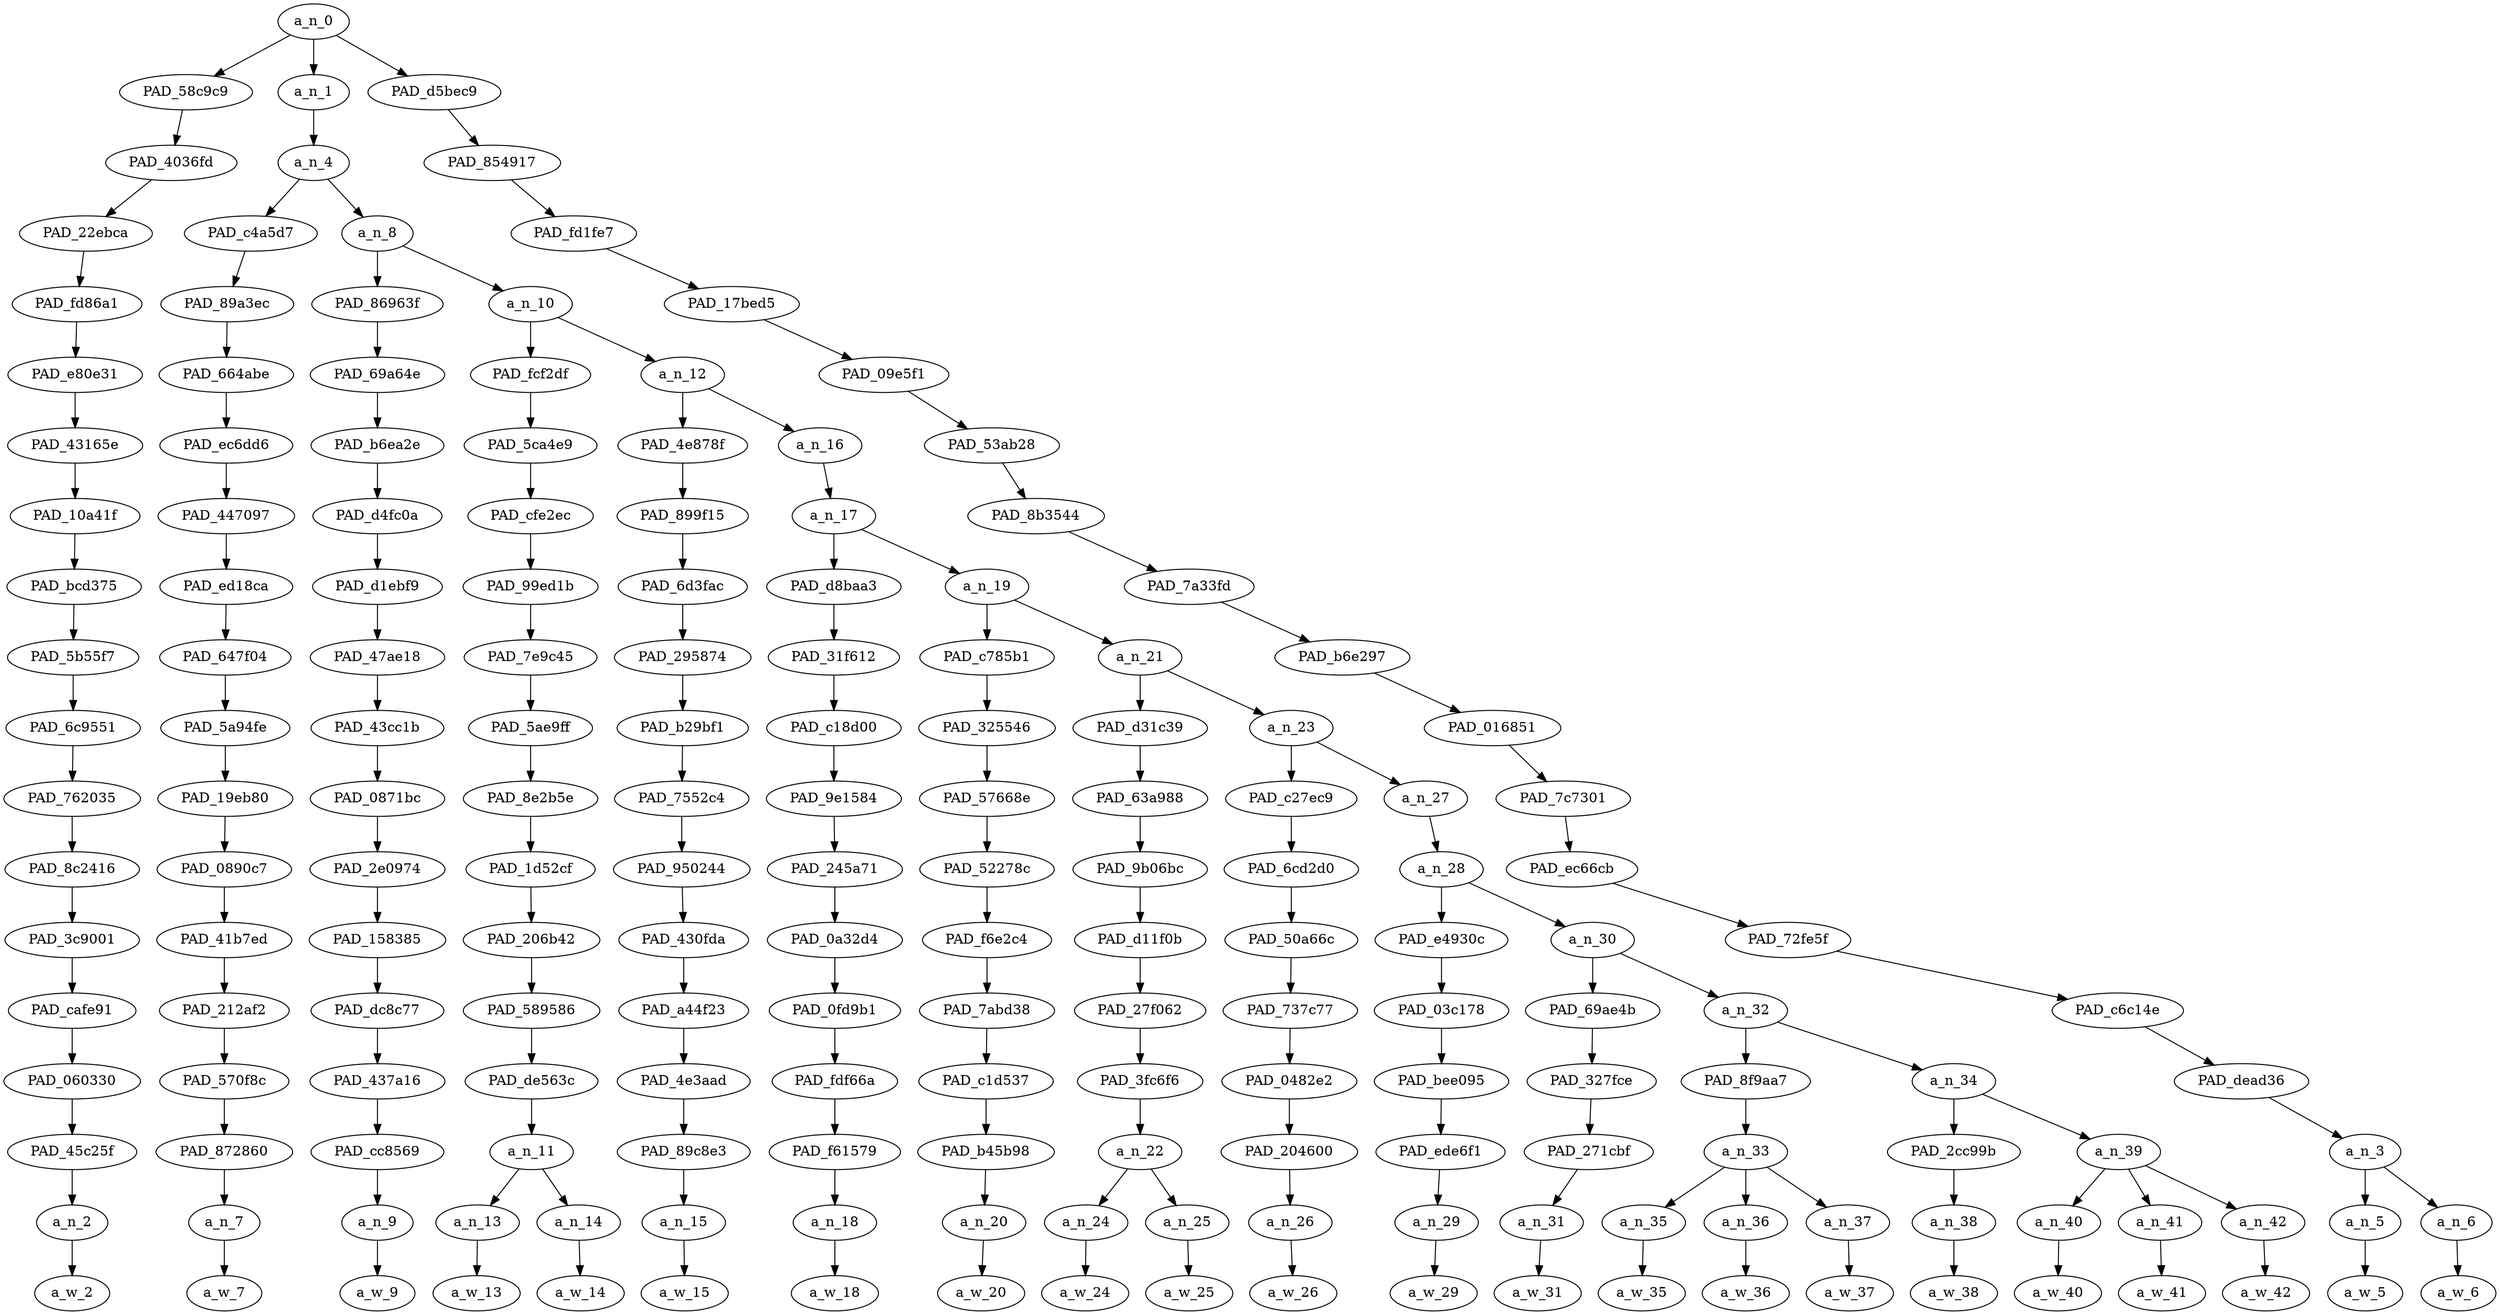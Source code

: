 strict digraph "" {
	a_n_0	[div_dir=1,
		index=0,
		level=18,
		pos="13.56689453125,18!",
		text_span="[0, 1, 2, 3, 4, 5, 6, 7, 8, 9, 10, 11, 12, 13, 14, 15, 16, 17, 18, 19, 20, 21]",
		value=1.00000001];
	PAD_58c9c9	[div_dir=1,
		index=1,
		level=17,
		pos="19.0,17!",
		text_span="[19]",
		value=0.02620327];
	a_n_0 -> PAD_58c9c9;
	a_n_1	[div_dir=1,
		index=0,
		level=17,
		pos="1.20068359375,17!",
		text_span="[0, 1, 2, 3, 4, 5, 6, 7, 8, 9, 10, 11, 12, 13, 14, 15, 16, 17, 18]",
		value=0.91562587];
	a_n_0 -> a_n_1;
	PAD_d5bec9	[div_dir=1,
		index=2,
		level=17,
		pos="20.5,17!",
		text_span="[20, 21]",
		value=0.05732113];
	a_n_0 -> PAD_d5bec9;
	PAD_4036fd	[div_dir=1,
		index=1,
		level=16,
		pos="19.0,16!",
		text_span="[19]",
		value=0.02620327];
	PAD_58c9c9 -> PAD_4036fd;
	PAD_22ebca	[div_dir=1,
		index=2,
		level=15,
		pos="19.0,15!",
		text_span="[19]",
		value=0.02620327];
	PAD_4036fd -> PAD_22ebca;
	PAD_fd86a1	[div_dir=1,
		index=3,
		level=14,
		pos="19.0,14!",
		text_span="[19]",
		value=0.02620327];
	PAD_22ebca -> PAD_fd86a1;
	PAD_e80e31	[div_dir=1,
		index=4,
		level=13,
		pos="19.0,13!",
		text_span="[19]",
		value=0.02620327];
	PAD_fd86a1 -> PAD_e80e31;
	PAD_43165e	[div_dir=1,
		index=5,
		level=12,
		pos="19.0,12!",
		text_span="[19]",
		value=0.02620327];
	PAD_e80e31 -> PAD_43165e;
	PAD_10a41f	[div_dir=1,
		index=5,
		level=11,
		pos="19.0,11!",
		text_span="[19]",
		value=0.02620327];
	PAD_43165e -> PAD_10a41f;
	PAD_bcd375	[div_dir=1,
		index=6,
		level=10,
		pos="19.0,10!",
		text_span="[19]",
		value=0.02620327];
	PAD_10a41f -> PAD_bcd375;
	PAD_5b55f7	[div_dir=1,
		index=7,
		level=9,
		pos="19.0,9!",
		text_span="[19]",
		value=0.02620327];
	PAD_bcd375 -> PAD_5b55f7;
	PAD_6c9551	[div_dir=1,
		index=8,
		level=8,
		pos="19.0,8!",
		text_span="[19]",
		value=0.02620327];
	PAD_5b55f7 -> PAD_6c9551;
	PAD_762035	[div_dir=1,
		index=9,
		level=7,
		pos="19.0,7!",
		text_span="[19]",
		value=0.02620327];
	PAD_6c9551 -> PAD_762035;
	PAD_8c2416	[div_dir=1,
		index=9,
		level=6,
		pos="19.0,6!",
		text_span="[19]",
		value=0.02620327];
	PAD_762035 -> PAD_8c2416;
	PAD_3c9001	[div_dir=1,
		index=10,
		level=5,
		pos="19.0,5!",
		text_span="[19]",
		value=0.02620327];
	PAD_8c2416 -> PAD_3c9001;
	PAD_cafe91	[div_dir=1,
		index=11,
		level=4,
		pos="19.0,4!",
		text_span="[19]",
		value=0.02620327];
	PAD_3c9001 -> PAD_cafe91;
	PAD_060330	[div_dir=1,
		index=12,
		level=3,
		pos="19.0,3!",
		text_span="[19]",
		value=0.02620327];
	PAD_cafe91 -> PAD_060330;
	PAD_45c25f	[div_dir=1,
		index=13,
		level=2,
		pos="19.0,2!",
		text_span="[19]",
		value=0.02620327];
	PAD_060330 -> PAD_45c25f;
	a_n_2	[div_dir=1,
		index=19,
		level=1,
		pos="19.0,1!",
		text_span="[19]",
		value=0.02620327];
	PAD_45c25f -> a_n_2;
	a_w_2	[div_dir=0,
		index=19,
		level=0,
		pos="19,0!",
		text_span="[19]",
		value=i];
	a_n_2 -> a_w_2;
	a_n_4	[div_dir=1,
		index=0,
		level=16,
		pos="1.20068359375,16!",
		text_span="[0, 1, 2, 3, 4, 5, 6, 7, 8, 9, 10, 11, 12, 13, 14, 15, 16, 17, 18]",
		value=0.91474030];
	a_n_1 -> a_n_4;
	PAD_c4a5d7	[div_dir=1,
		index=0,
		level=15,
		pos="0.0,15!",
		text_span="[0]",
		value=0.04998273];
	a_n_4 -> PAD_c4a5d7;
	a_n_8	[div_dir=1,
		index=1,
		level=15,
		pos="2.4013671875,15!",
		text_span="[1, 2, 3, 4, 5, 6, 7, 8, 9, 10, 11, 12, 13, 14, 15, 16, 17, 18]",
		value=0.86387200];
	a_n_4 -> a_n_8;
	PAD_89a3ec	[div_dir=1,
		index=0,
		level=14,
		pos="0.0,14!",
		text_span="[0]",
		value=0.04998273];
	PAD_c4a5d7 -> PAD_89a3ec;
	PAD_664abe	[div_dir=1,
		index=0,
		level=13,
		pos="0.0,13!",
		text_span="[0]",
		value=0.04998273];
	PAD_89a3ec -> PAD_664abe;
	PAD_ec6dd6	[div_dir=1,
		index=0,
		level=12,
		pos="0.0,12!",
		text_span="[0]",
		value=0.04998273];
	PAD_664abe -> PAD_ec6dd6;
	PAD_447097	[div_dir=1,
		index=0,
		level=11,
		pos="0.0,11!",
		text_span="[0]",
		value=0.04998273];
	PAD_ec6dd6 -> PAD_447097;
	PAD_ed18ca	[div_dir=1,
		index=0,
		level=10,
		pos="0.0,10!",
		text_span="[0]",
		value=0.04998273];
	PAD_447097 -> PAD_ed18ca;
	PAD_647f04	[div_dir=1,
		index=0,
		level=9,
		pos="0.0,9!",
		text_span="[0]",
		value=0.04998273];
	PAD_ed18ca -> PAD_647f04;
	PAD_5a94fe	[div_dir=1,
		index=0,
		level=8,
		pos="0.0,8!",
		text_span="[0]",
		value=0.04998273];
	PAD_647f04 -> PAD_5a94fe;
	PAD_19eb80	[div_dir=1,
		index=0,
		level=7,
		pos="0.0,7!",
		text_span="[0]",
		value=0.04998273];
	PAD_5a94fe -> PAD_19eb80;
	PAD_0890c7	[div_dir=1,
		index=0,
		level=6,
		pos="0.0,6!",
		text_span="[0]",
		value=0.04998273];
	PAD_19eb80 -> PAD_0890c7;
	PAD_41b7ed	[div_dir=1,
		index=0,
		level=5,
		pos="0.0,5!",
		text_span="[0]",
		value=0.04998273];
	PAD_0890c7 -> PAD_41b7ed;
	PAD_212af2	[div_dir=1,
		index=0,
		level=4,
		pos="0.0,4!",
		text_span="[0]",
		value=0.04998273];
	PAD_41b7ed -> PAD_212af2;
	PAD_570f8c	[div_dir=1,
		index=0,
		level=3,
		pos="0.0,3!",
		text_span="[0]",
		value=0.04998273];
	PAD_212af2 -> PAD_570f8c;
	PAD_872860	[div_dir=1,
		index=0,
		level=2,
		pos="0.0,2!",
		text_span="[0]",
		value=0.04998273];
	PAD_570f8c -> PAD_872860;
	a_n_7	[div_dir=1,
		index=0,
		level=1,
		pos="0.0,1!",
		text_span="[0]",
		value=0.04998273];
	PAD_872860 -> a_n_7;
	a_w_7	[div_dir=0,
		index=0,
		level=0,
		pos="0,0!",
		text_span="[0]",
		value=shot];
	a_n_7 -> a_w_7;
	PAD_86963f	[div_dir=1,
		index=1,
		level=14,
		pos="1.0,14!",
		text_span="[1]",
		value=0.03017189];
	a_n_8 -> PAD_86963f;
	a_n_10	[div_dir=1,
		index=2,
		level=14,
		pos="3.802734375,14!",
		text_span="[2, 3, 4, 5, 6, 7, 8, 9, 10, 11, 12, 13, 14, 15, 16, 17, 18]",
		value=0.83286803];
	a_n_8 -> a_n_10;
	PAD_69a64e	[div_dir=1,
		index=1,
		level=13,
		pos="1.0,13!",
		text_span="[1]",
		value=0.03017189];
	PAD_86963f -> PAD_69a64e;
	PAD_b6ea2e	[div_dir=1,
		index=1,
		level=12,
		pos="1.0,12!",
		text_span="[1]",
		value=0.03017189];
	PAD_69a64e -> PAD_b6ea2e;
	PAD_d4fc0a	[div_dir=1,
		index=1,
		level=11,
		pos="1.0,11!",
		text_span="[1]",
		value=0.03017189];
	PAD_b6ea2e -> PAD_d4fc0a;
	PAD_d1ebf9	[div_dir=1,
		index=1,
		level=10,
		pos="1.0,10!",
		text_span="[1]",
		value=0.03017189];
	PAD_d4fc0a -> PAD_d1ebf9;
	PAD_47ae18	[div_dir=1,
		index=1,
		level=9,
		pos="1.0,9!",
		text_span="[1]",
		value=0.03017189];
	PAD_d1ebf9 -> PAD_47ae18;
	PAD_43cc1b	[div_dir=1,
		index=1,
		level=8,
		pos="1.0,8!",
		text_span="[1]",
		value=0.03017189];
	PAD_47ae18 -> PAD_43cc1b;
	PAD_0871bc	[div_dir=1,
		index=1,
		level=7,
		pos="1.0,7!",
		text_span="[1]",
		value=0.03017189];
	PAD_43cc1b -> PAD_0871bc;
	PAD_2e0974	[div_dir=1,
		index=1,
		level=6,
		pos="1.0,6!",
		text_span="[1]",
		value=0.03017189];
	PAD_0871bc -> PAD_2e0974;
	PAD_158385	[div_dir=1,
		index=1,
		level=5,
		pos="1.0,5!",
		text_span="[1]",
		value=0.03017189];
	PAD_2e0974 -> PAD_158385;
	PAD_dc8c77	[div_dir=1,
		index=1,
		level=4,
		pos="1.0,4!",
		text_span="[1]",
		value=0.03017189];
	PAD_158385 -> PAD_dc8c77;
	PAD_437a16	[div_dir=1,
		index=1,
		level=3,
		pos="1.0,3!",
		text_span="[1]",
		value=0.03017189];
	PAD_dc8c77 -> PAD_437a16;
	PAD_cc8569	[div_dir=1,
		index=1,
		level=2,
		pos="1.0,2!",
		text_span="[1]",
		value=0.03017189];
	PAD_437a16 -> PAD_cc8569;
	a_n_9	[div_dir=1,
		index=1,
		level=1,
		pos="1.0,1!",
		text_span="[1]",
		value=0.03017189];
	PAD_cc8569 -> a_n_9;
	a_w_9	[div_dir=0,
		index=1,
		level=0,
		pos="1,0!",
		text_span="[1]",
		value=by];
	a_n_9 -> a_w_9;
	PAD_fcf2df	[div_dir=1,
		index=2,
		level=13,
		pos="2.5,13!",
		text_span="[2, 3]",
		value=0.21742913];
	a_n_10 -> PAD_fcf2df;
	a_n_12	[div_dir=1,
		index=3,
		level=13,
		pos="5.10546875,13!",
		text_span="[4, 5, 6, 7, 8, 9, 10, 11, 12, 13, 14, 15, 16, 17, 18]",
		value=0.61463313];
	a_n_10 -> a_n_12;
	PAD_5ca4e9	[div_dir=1,
		index=2,
		level=12,
		pos="2.5,12!",
		text_span="[2, 3]",
		value=0.21742913];
	PAD_fcf2df -> PAD_5ca4e9;
	PAD_cfe2ec	[div_dir=1,
		index=2,
		level=11,
		pos="2.5,11!",
		text_span="[2, 3]",
		value=0.21742913];
	PAD_5ca4e9 -> PAD_cfe2ec;
	PAD_99ed1b	[div_dir=1,
		index=2,
		level=10,
		pos="2.5,10!",
		text_span="[2, 3]",
		value=0.21742913];
	PAD_cfe2ec -> PAD_99ed1b;
	PAD_7e9c45	[div_dir=1,
		index=2,
		level=9,
		pos="2.5,9!",
		text_span="[2, 3]",
		value=0.21742913];
	PAD_99ed1b -> PAD_7e9c45;
	PAD_5ae9ff	[div_dir=1,
		index=2,
		level=8,
		pos="2.5,8!",
		text_span="[2, 3]",
		value=0.21742913];
	PAD_7e9c45 -> PAD_5ae9ff;
	PAD_8e2b5e	[div_dir=1,
		index=2,
		level=7,
		pos="2.5,7!",
		text_span="[2, 3]",
		value=0.21742913];
	PAD_5ae9ff -> PAD_8e2b5e;
	PAD_1d52cf	[div_dir=1,
		index=2,
		level=6,
		pos="2.5,6!",
		text_span="[2, 3]",
		value=0.21742913];
	PAD_8e2b5e -> PAD_1d52cf;
	PAD_206b42	[div_dir=1,
		index=2,
		level=5,
		pos="2.5,5!",
		text_span="[2, 3]",
		value=0.21742913];
	PAD_1d52cf -> PAD_206b42;
	PAD_589586	[div_dir=1,
		index=2,
		level=4,
		pos="2.5,4!",
		text_span="[2, 3]",
		value=0.21742913];
	PAD_206b42 -> PAD_589586;
	PAD_de563c	[div_dir=1,
		index=2,
		level=3,
		pos="2.5,3!",
		text_span="[2, 3]",
		value=0.21742913];
	PAD_589586 -> PAD_de563c;
	a_n_11	[div_dir=1,
		index=2,
		level=2,
		pos="2.5,2!",
		text_span="[2, 3]",
		value=0.21742913];
	PAD_de563c -> a_n_11;
	a_n_13	[div_dir=1,
		index=2,
		level=1,
		pos="2.0,1!",
		text_span="[2]",
		value=0.03521240];
	a_n_11 -> a_n_13;
	a_n_14	[div_dir=1,
		index=3,
		level=1,
		pos="3.0,1!",
		text_span="[3]",
		value=0.18130303];
	a_n_11 -> a_n_14;
	a_w_13	[div_dir=0,
		index=2,
		level=0,
		pos="2,0!",
		text_span="[2]",
		value=a];
	a_n_13 -> a_w_13;
	a_w_14	[div_dir=0,
		index=3,
		level=0,
		pos="3,0!",
		text_span="[3]",
		value=muzzie];
	a_n_14 -> a_w_14;
	PAD_4e878f	[div_dir=1,
		index=3,
		level=12,
		pos="4.0,12!",
		text_span="[4]",
		value=0.02774726];
	a_n_12 -> PAD_4e878f;
	a_n_16	[div_dir=1,
		index=4,
		level=12,
		pos="6.2109375,12!",
		text_span="[5, 6, 7, 8, 9, 10, 11, 12, 13, 14, 15, 16, 17, 18]",
		value=0.58643756];
	a_n_12 -> a_n_16;
	PAD_899f15	[div_dir=1,
		index=3,
		level=11,
		pos="4.0,11!",
		text_span="[4]",
		value=0.02774726];
	PAD_4e878f -> PAD_899f15;
	PAD_6d3fac	[div_dir=1,
		index=3,
		level=10,
		pos="4.0,10!",
		text_span="[4]",
		value=0.02774726];
	PAD_899f15 -> PAD_6d3fac;
	PAD_295874	[div_dir=1,
		index=3,
		level=9,
		pos="4.0,9!",
		text_span="[4]",
		value=0.02774726];
	PAD_6d3fac -> PAD_295874;
	PAD_b29bf1	[div_dir=1,
		index=3,
		level=8,
		pos="4.0,8!",
		text_span="[4]",
		value=0.02774726];
	PAD_295874 -> PAD_b29bf1;
	PAD_7552c4	[div_dir=1,
		index=3,
		level=7,
		pos="4.0,7!",
		text_span="[4]",
		value=0.02774726];
	PAD_b29bf1 -> PAD_7552c4;
	PAD_950244	[div_dir=1,
		index=3,
		level=6,
		pos="4.0,6!",
		text_span="[4]",
		value=0.02774726];
	PAD_7552c4 -> PAD_950244;
	PAD_430fda	[div_dir=1,
		index=3,
		level=5,
		pos="4.0,5!",
		text_span="[4]",
		value=0.02774726];
	PAD_950244 -> PAD_430fda;
	PAD_a44f23	[div_dir=1,
		index=3,
		level=4,
		pos="4.0,4!",
		text_span="[4]",
		value=0.02774726];
	PAD_430fda -> PAD_a44f23;
	PAD_4e3aad	[div_dir=1,
		index=3,
		level=3,
		pos="4.0,3!",
		text_span="[4]",
		value=0.02774726];
	PAD_a44f23 -> PAD_4e3aad;
	PAD_89c8e3	[div_dir=1,
		index=3,
		level=2,
		pos="4.0,2!",
		text_span="[4]",
		value=0.02774726];
	PAD_4e3aad -> PAD_89c8e3;
	a_n_15	[div_dir=1,
		index=4,
		level=1,
		pos="4.0,1!",
		text_span="[4]",
		value=0.02774726];
	PAD_89c8e3 -> a_n_15;
	a_w_15	[div_dir=0,
		index=4,
		level=0,
		pos="4,0!",
		text_span="[4]",
		value=that];
	a_n_15 -> a_w_15;
	a_n_17	[div_dir=1,
		index=4,
		level=11,
		pos="6.2109375,11!",
		text_span="[5, 6, 7, 8, 9, 10, 11, 12, 13, 14, 15, 16, 17, 18]",
		value=0.58598228];
	a_n_16 -> a_n_17;
	PAD_d8baa3	[div_dir=1,
		index=4,
		level=10,
		pos="5.0,10!",
		text_span="[5]",
		value=0.03082868];
	a_n_17 -> PAD_d8baa3;
	a_n_19	[div_dir=1,
		index=5,
		level=10,
		pos="7.421875,10!",
		text_span="[6, 7, 8, 9, 10, 11, 12, 13, 14, 15, 16, 17, 18]",
		value=0.55469833];
	a_n_17 -> a_n_19;
	PAD_31f612	[div_dir=1,
		index=4,
		level=9,
		pos="5.0,9!",
		text_span="[5]",
		value=0.03082868];
	PAD_d8baa3 -> PAD_31f612;
	PAD_c18d00	[div_dir=1,
		index=4,
		level=8,
		pos="5.0,8!",
		text_span="[5]",
		value=0.03082868];
	PAD_31f612 -> PAD_c18d00;
	PAD_9e1584	[div_dir=1,
		index=4,
		level=7,
		pos="5.0,7!",
		text_span="[5]",
		value=0.03082868];
	PAD_c18d00 -> PAD_9e1584;
	PAD_245a71	[div_dir=1,
		index=4,
		level=6,
		pos="5.0,6!",
		text_span="[5]",
		value=0.03082868];
	PAD_9e1584 -> PAD_245a71;
	PAD_0a32d4	[div_dir=1,
		index=4,
		level=5,
		pos="5.0,5!",
		text_span="[5]",
		value=0.03082868];
	PAD_245a71 -> PAD_0a32d4;
	PAD_0fd9b1	[div_dir=1,
		index=4,
		level=4,
		pos="5.0,4!",
		text_span="[5]",
		value=0.03082868];
	PAD_0a32d4 -> PAD_0fd9b1;
	PAD_fdf66a	[div_dir=1,
		index=4,
		level=3,
		pos="5.0,3!",
		text_span="[5]",
		value=0.03082868];
	PAD_0fd9b1 -> PAD_fdf66a;
	PAD_f61579	[div_dir=1,
		index=4,
		level=2,
		pos="5.0,2!",
		text_span="[5]",
		value=0.03082868];
	PAD_fdf66a -> PAD_f61579;
	a_n_18	[div_dir=1,
		index=5,
		level=1,
		pos="5.0,1!",
		text_span="[5]",
		value=0.03082868];
	PAD_f61579 -> a_n_18;
	a_w_18	[div_dir=0,
		index=5,
		level=0,
		pos="5,0!",
		text_span="[5]",
		value=reported];
	a_n_18 -> a_w_18;
	PAD_c785b1	[div_dir=1,
		index=5,
		level=9,
		pos="6.0,9!",
		text_span="[6]",
		value=0.01941230];
	a_n_19 -> PAD_c785b1;
	a_n_21	[div_dir=1,
		index=6,
		level=9,
		pos="8.84375,9!",
		text_span="[7, 8, 9, 10, 11, 12, 13, 14, 15, 16, 17, 18]",
		value=0.53481968];
	a_n_19 -> a_n_21;
	PAD_325546	[div_dir=1,
		index=5,
		level=8,
		pos="6.0,8!",
		text_span="[6]",
		value=0.01941230];
	PAD_c785b1 -> PAD_325546;
	PAD_57668e	[div_dir=1,
		index=5,
		level=7,
		pos="6.0,7!",
		text_span="[6]",
		value=0.01941230];
	PAD_325546 -> PAD_57668e;
	PAD_52278c	[div_dir=1,
		index=5,
		level=6,
		pos="6.0,6!",
		text_span="[6]",
		value=0.01941230];
	PAD_57668e -> PAD_52278c;
	PAD_f6e2c4	[div_dir=1,
		index=5,
		level=5,
		pos="6.0,5!",
		text_span="[6]",
		value=0.01941230];
	PAD_52278c -> PAD_f6e2c4;
	PAD_7abd38	[div_dir=1,
		index=5,
		level=4,
		pos="6.0,4!",
		text_span="[6]",
		value=0.01941230];
	PAD_f6e2c4 -> PAD_7abd38;
	PAD_c1d537	[div_dir=1,
		index=5,
		level=3,
		pos="6.0,3!",
		text_span="[6]",
		value=0.01941230];
	PAD_7abd38 -> PAD_c1d537;
	PAD_b45b98	[div_dir=1,
		index=5,
		level=2,
		pos="6.0,2!",
		text_span="[6]",
		value=0.01941230];
	PAD_c1d537 -> PAD_b45b98;
	a_n_20	[div_dir=1,
		index=6,
		level=1,
		pos="6.0,1!",
		text_span="[6]",
		value=0.01941230];
	PAD_b45b98 -> a_n_20;
	a_w_20	[div_dir=0,
		index=6,
		level=0,
		pos="6,0!",
		text_span="[6]",
		value=to];
	a_n_20 -> a_w_20;
	PAD_d31c39	[div_dir=1,
		index=6,
		level=8,
		pos="7.5,8!",
		text_span="[7, 8]",
		value=0.07323816];
	a_n_21 -> PAD_d31c39;
	a_n_23	[div_dir=1,
		index=7,
		level=8,
		pos="10.1875,8!",
		text_span="[9, 10, 11, 12, 13, 14, 15, 16, 17, 18]",
		value=0.46111086];
	a_n_21 -> a_n_23;
	PAD_63a988	[div_dir=1,
		index=6,
		level=7,
		pos="7.5,7!",
		text_span="[7, 8]",
		value=0.07323816];
	PAD_d31c39 -> PAD_63a988;
	PAD_9b06bc	[div_dir=1,
		index=6,
		level=6,
		pos="7.5,6!",
		text_span="[7, 8]",
		value=0.07323816];
	PAD_63a988 -> PAD_9b06bc;
	PAD_d11f0b	[div_dir=1,
		index=6,
		level=5,
		pos="7.5,5!",
		text_span="[7, 8]",
		value=0.07323816];
	PAD_9b06bc -> PAD_d11f0b;
	PAD_27f062	[div_dir=1,
		index=6,
		level=4,
		pos="7.5,4!",
		text_span="[7, 8]",
		value=0.07323816];
	PAD_d11f0b -> PAD_27f062;
	PAD_3fc6f6	[div_dir=1,
		index=6,
		level=3,
		pos="7.5,3!",
		text_span="[7, 8]",
		value=0.07323816];
	PAD_27f062 -> PAD_3fc6f6;
	a_n_22	[div_dir=1,
		index=6,
		level=2,
		pos="7.5,2!",
		text_span="[7, 8]",
		value=0.07323816];
	PAD_3fc6f6 -> a_n_22;
	a_n_24	[div_dir=1,
		index=7,
		level=1,
		pos="7.0,1!",
		text_span="[7]",
		value=0.02307034];
	a_n_22 -> a_n_24;
	a_n_25	[div_dir=1,
		index=8,
		level=1,
		pos="8.0,1!",
		text_span="[8]",
		value=0.04991282];
	a_n_22 -> a_n_25;
	a_w_24	[div_dir=0,
		index=7,
		level=0,
		pos="7,0!",
		text_span="[7]",
		value=a1];
	a_n_24 -> a_w_24;
	a_w_25	[div_dir=0,
		index=8,
		level=0,
		pos="8,0!",
		text_span="[8]",
		value=dyke];
	a_n_25 -> a_w_25;
	PAD_c27ec9	[div_dir=1,
		index=7,
		level=7,
		pos="9.0,7!",
		text_span="[9]",
		value=0.02648373];
	a_n_23 -> PAD_c27ec9;
	a_n_27	[div_dir=1,
		index=8,
		level=7,
		pos="11.375,7!",
		text_span="[10, 11, 12, 13, 14, 15, 16, 17, 18]",
		value=0.43422341];
	a_n_23 -> a_n_27;
	PAD_6cd2d0	[div_dir=1,
		index=7,
		level=6,
		pos="9.0,6!",
		text_span="[9]",
		value=0.02648373];
	PAD_c27ec9 -> PAD_6cd2d0;
	PAD_50a66c	[div_dir=1,
		index=7,
		level=5,
		pos="9.0,5!",
		text_span="[9]",
		value=0.02648373];
	PAD_6cd2d0 -> PAD_50a66c;
	PAD_737c77	[div_dir=1,
		index=7,
		level=4,
		pos="9.0,4!",
		text_span="[9]",
		value=0.02648373];
	PAD_50a66c -> PAD_737c77;
	PAD_0482e2	[div_dir=1,
		index=7,
		level=3,
		pos="9.0,3!",
		text_span="[9]",
		value=0.02648373];
	PAD_737c77 -> PAD_0482e2;
	PAD_204600	[div_dir=1,
		index=7,
		level=2,
		pos="9.0,2!",
		text_span="[9]",
		value=0.02648373];
	PAD_0482e2 -> PAD_204600;
	a_n_26	[div_dir=1,
		index=9,
		level=1,
		pos="9.0,1!",
		text_span="[9]",
		value=0.02648373];
	PAD_204600 -> a_n_26;
	a_w_26	[div_dir=0,
		index=9,
		level=0,
		pos="9,0!",
		text_span="[9]",
		value=who];
	a_n_26 -> a_w_26;
	a_n_28	[div_dir=1,
		index=8,
		level=6,
		pos="11.375,6!",
		text_span="[10, 11, 12, 13, 14, 15, 16, 17, 18]",
		value=0.43384678];
	a_n_27 -> a_n_28;
	PAD_e4930c	[div_dir=-1,
		index=8,
		level=5,
		pos="10.0,5!",
		text_span="[10]",
		value=0.02950591];
	a_n_28 -> PAD_e4930c;
	a_n_30	[div_dir=1,
		index=9,
		level=5,
		pos="12.75,5!",
		text_span="[11, 12, 13, 14, 15, 16, 17, 18]",
		value=0.40396423];
	a_n_28 -> a_n_30;
	PAD_03c178	[div_dir=-1,
		index=8,
		level=4,
		pos="10.0,4!",
		text_span="[10]",
		value=0.02950591];
	PAD_e4930c -> PAD_03c178;
	PAD_bee095	[div_dir=-1,
		index=8,
		level=3,
		pos="10.0,3!",
		text_span="[10]",
		value=0.02950591];
	PAD_03c178 -> PAD_bee095;
	PAD_ede6f1	[div_dir=-1,
		index=8,
		level=2,
		pos="10.0,2!",
		text_span="[10]",
		value=0.02950591];
	PAD_bee095 -> PAD_ede6f1;
	a_n_29	[div_dir=-1,
		index=10,
		level=1,
		pos="10.0,1!",
		text_span="[10]",
		value=0.02950591];
	PAD_ede6f1 -> a_n_29;
	a_w_29	[div_dir=0,
		index=10,
		level=0,
		pos="10,0!",
		text_span="[10]",
		value=answered];
	a_n_29 -> a_w_29;
	PAD_69ae4b	[div_dir=-1,
		index=9,
		level=4,
		pos="11.0,4!",
		text_span="[11]",
		value=0.02088363];
	a_n_30 -> PAD_69ae4b;
	a_n_32	[div_dir=1,
		index=10,
		level=4,
		pos="14.5,4!",
		text_span="[12, 13, 14, 15, 16, 17, 18]",
		value=0.38264514];
	a_n_30 -> a_n_32;
	PAD_327fce	[div_dir=-1,
		index=9,
		level=3,
		pos="11.0,3!",
		text_span="[11]",
		value=0.02088363];
	PAD_69ae4b -> PAD_327fce;
	PAD_271cbf	[div_dir=-1,
		index=9,
		level=2,
		pos="11.0,2!",
		text_span="[11]",
		value=0.02088363];
	PAD_327fce -> PAD_271cbf;
	a_n_31	[div_dir=-1,
		index=11,
		level=1,
		pos="11.0,1!",
		text_span="[11]",
		value=0.02088363];
	PAD_271cbf -> a_n_31;
	a_w_31	[div_dir=0,
		index=11,
		level=0,
		pos="11,0!",
		text_span="[11]",
		value=to1];
	a_n_31 -> a_w_31;
	PAD_8f9aa7	[div_dir=1,
		index=10,
		level=3,
		pos="13.0,3!",
		text_span="[12, 13, 14]",
		value=0.24495614];
	a_n_32 -> PAD_8f9aa7;
	a_n_34	[div_dir=1,
		index=11,
		level=3,
		pos="16.0,3!",
		text_span="[15, 16, 17, 18]",
		value=0.13721847];
	a_n_32 -> a_n_34;
	a_n_33	[div_dir=1,
		index=10,
		level=2,
		pos="13.0,2!",
		text_span="[12, 13, 14]",
		value=0.24495614];
	PAD_8f9aa7 -> a_n_33;
	a_n_35	[div_dir=1,
		index=12,
		level=1,
		pos="12.0,1!",
		text_span="[12]",
		value=0.02723757];
	a_n_33 -> a_n_35;
	a_n_36	[div_dir=-1,
		index=13,
		level=1,
		pos="13.0,1!",
		text_span="[13]",
		value=0.03641261];
	a_n_33 -> a_n_36;
	a_n_37	[div_dir=1,
		index=14,
		level=1,
		pos="14.0,1!",
		text_span="[14]",
		value=0.18073996];
	a_n_33 -> a_n_37;
	a_w_35	[div_dir=0,
		index=12,
		level=0,
		pos="12,0!",
		text_span="[12]",
		value=a2];
	a_n_35 -> a_w_35;
	a_w_36	[div_dir=0,
		index=13,
		level=0,
		pos="13,0!",
		text_span="[13]",
		value=leftist];
	a_n_36 -> a_w_36;
	a_w_37	[div_dir=0,
		index=14,
		level=0,
		pos="14,0!",
		text_span="[14]",
		value=mudshark];
	a_n_37 -> a_w_37;
	PAD_2cc99b	[div_dir=-1,
		index=11,
		level=2,
		pos="15.0,2!",
		text_span="[15]",
		value=0.02654289];
	a_n_34 -> PAD_2cc99b;
	a_n_39	[div_dir=1,
		index=12,
		level=2,
		pos="17.0,2!",
		text_span="[16, 17, 18]",
		value=0.11060779];
	a_n_34 -> a_n_39;
	a_n_38	[div_dir=-1,
		index=15,
		level=1,
		pos="15.0,1!",
		text_span="[15]",
		value=0.02654289];
	PAD_2cc99b -> a_n_38;
	a_w_38	[div_dir=0,
		index=15,
		level=0,
		pos="15,0!",
		text_span="[15]",
		value=in];
	a_n_38 -> a_w_38;
	a_n_40	[div_dir=1,
		index=16,
		level=1,
		pos="16.0,1!",
		text_span="[16]",
		value=0.03961225];
	a_n_39 -> a_n_40;
	a_n_41	[div_dir=1,
		index=17,
		level=1,
		pos="17.0,1!",
		text_span="[17]",
		value=0.03623601];
	a_n_39 -> a_n_41;
	a_n_42	[div_dir=-1,
		index=18,
		level=1,
		pos="18.0,1!",
		text_span="[18]",
		value=0.03462440];
	a_n_39 -> a_n_42;
	a_w_40	[div_dir=0,
		index=16,
		level=0,
		pos="16,0!",
		text_span="[16]",
		value=communist];
	a_n_40 -> a_w_40;
	a_w_41	[div_dir=0,
		index=17,
		level=0,
		pos="17,0!",
		text_span="[17]",
		value=mn];
	a_n_41 -> a_w_41;
	a_w_42	[div_dir=0,
		index=18,
		level=0,
		pos="18,0!",
		text_span="[18]",
		value=yeah];
	a_n_42 -> a_w_42;
	PAD_854917	[div_dir=1,
		index=2,
		level=16,
		pos="20.5,16!",
		text_span="[20, 21]",
		value=0.05732113];
	PAD_d5bec9 -> PAD_854917;
	PAD_fd1fe7	[div_dir=1,
		index=3,
		level=15,
		pos="20.5,15!",
		text_span="[20, 21]",
		value=0.05732113];
	PAD_854917 -> PAD_fd1fe7;
	PAD_17bed5	[div_dir=1,
		index=4,
		level=14,
		pos="20.5,14!",
		text_span="[20, 21]",
		value=0.05732113];
	PAD_fd1fe7 -> PAD_17bed5;
	PAD_09e5f1	[div_dir=1,
		index=5,
		level=13,
		pos="20.5,13!",
		text_span="[20, 21]",
		value=0.05732113];
	PAD_17bed5 -> PAD_09e5f1;
	PAD_53ab28	[div_dir=1,
		index=6,
		level=12,
		pos="20.5,12!",
		text_span="[20, 21]",
		value=0.05732113];
	PAD_09e5f1 -> PAD_53ab28;
	PAD_8b3544	[div_dir=1,
		index=6,
		level=11,
		pos="20.5,11!",
		text_span="[20, 21]",
		value=0.05732113];
	PAD_53ab28 -> PAD_8b3544;
	PAD_7a33fd	[div_dir=1,
		index=7,
		level=10,
		pos="20.5,10!",
		text_span="[20, 21]",
		value=0.05732113];
	PAD_8b3544 -> PAD_7a33fd;
	PAD_b6e297	[div_dir=1,
		index=8,
		level=9,
		pos="20.5,9!",
		text_span="[20, 21]",
		value=0.05732113];
	PAD_7a33fd -> PAD_b6e297;
	PAD_016851	[div_dir=1,
		index=9,
		level=8,
		pos="20.5,8!",
		text_span="[20, 21]",
		value=0.05732113];
	PAD_b6e297 -> PAD_016851;
	PAD_7c7301	[div_dir=1,
		index=10,
		level=7,
		pos="20.5,7!",
		text_span="[20, 21]",
		value=0.05732113];
	PAD_016851 -> PAD_7c7301;
	PAD_ec66cb	[div_dir=1,
		index=10,
		level=6,
		pos="20.5,6!",
		text_span="[20, 21]",
		value=0.05732113];
	PAD_7c7301 -> PAD_ec66cb;
	PAD_72fe5f	[div_dir=1,
		index=11,
		level=5,
		pos="20.5,5!",
		text_span="[20, 21]",
		value=0.05732113];
	PAD_ec66cb -> PAD_72fe5f;
	PAD_c6c14e	[div_dir=1,
		index=12,
		level=4,
		pos="20.5,4!",
		text_span="[20, 21]",
		value=0.05732113];
	PAD_72fe5f -> PAD_c6c14e;
	PAD_dead36	[div_dir=1,
		index=13,
		level=3,
		pos="20.5,3!",
		text_span="[20, 21]",
		value=0.05732113];
	PAD_c6c14e -> PAD_dead36;
	a_n_3	[div_dir=1,
		index=14,
		level=2,
		pos="20.5,2!",
		text_span="[20, 21]",
		value=0.05732113];
	PAD_dead36 -> a_n_3;
	a_n_5	[div_dir=1,
		index=20,
		level=1,
		pos="20.0,1!",
		text_span="[20]",
		value=0.02652182];
	a_n_3 -> a_n_5;
	a_n_6	[div_dir=-1,
		index=21,
		level=1,
		pos="21.0,1!",
		text_span="[21]",
		value=0.03074252];
	a_n_3 -> a_n_6;
	a_w_5	[div_dir=0,
		index=20,
		level=0,
		pos="20,0!",
		text_span="[20]",
		value=believe];
	a_n_5 -> a_w_5;
	a_w_6	[div_dir=0,
		index=21,
		level=0,
		pos="21,0!",
		text_span="[21]",
		value=it];
	a_n_6 -> a_w_6;
}
